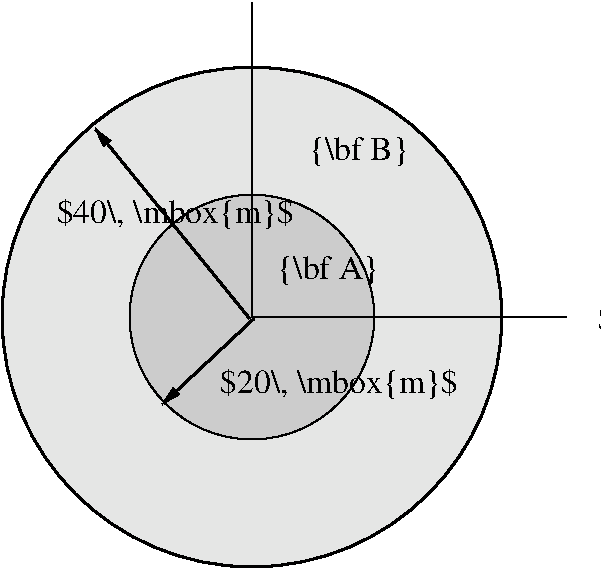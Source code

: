 #FIG 3.2
Landscape
Center
Metric
A4      
100.00
Single
-2
1200 2
1 3 0 2 0 -1 50 0 2 0.000 1 0.0000 3600 1800 1785 1785 3600 1800 5385 1800
1 3 0 1 0 -1 45 0 4 0.000 1 0.0000 3600 1800 874 874 3600 1800 4474 1800
2 1 0 1 0 7 40 0 -1 0.000 0 0 -1 0 0 3
	 3600 -450 3600 1800 5850 1800
2 1 0 2 0 7 40 0 -1 0.000 0 0 -1 1 0 2
	1 1 1.00 60.00 120.00
	 3616 1810 2958 2424
2 1 0 2 0 7 40 0 -1 0.000 0 0 -1 1 0 2
	1 1 1.00 60.00 120.00
	 3583 1810 2479 453
4 0 0 40 0 0 16 0.0000 2 210 750 4005 675 {\\bf B}\001
4 0 0 40 0 0 16 0.0000 2 210 765 3780 1530 {\\bf A}\001
4 0 0 40 0 0 16 0.0000 2 225 1740 2205 1125 $40\\, \\mbox{m}$\001
4 0 0 40 0 0 16 0.0000 2 225 1740 3375 2340 $20\\, \\mbox{m}$\001
4 0 0 50 0 0 16 0.0000 2 195 1170 6075 1890 $\\theta = 0$\001
